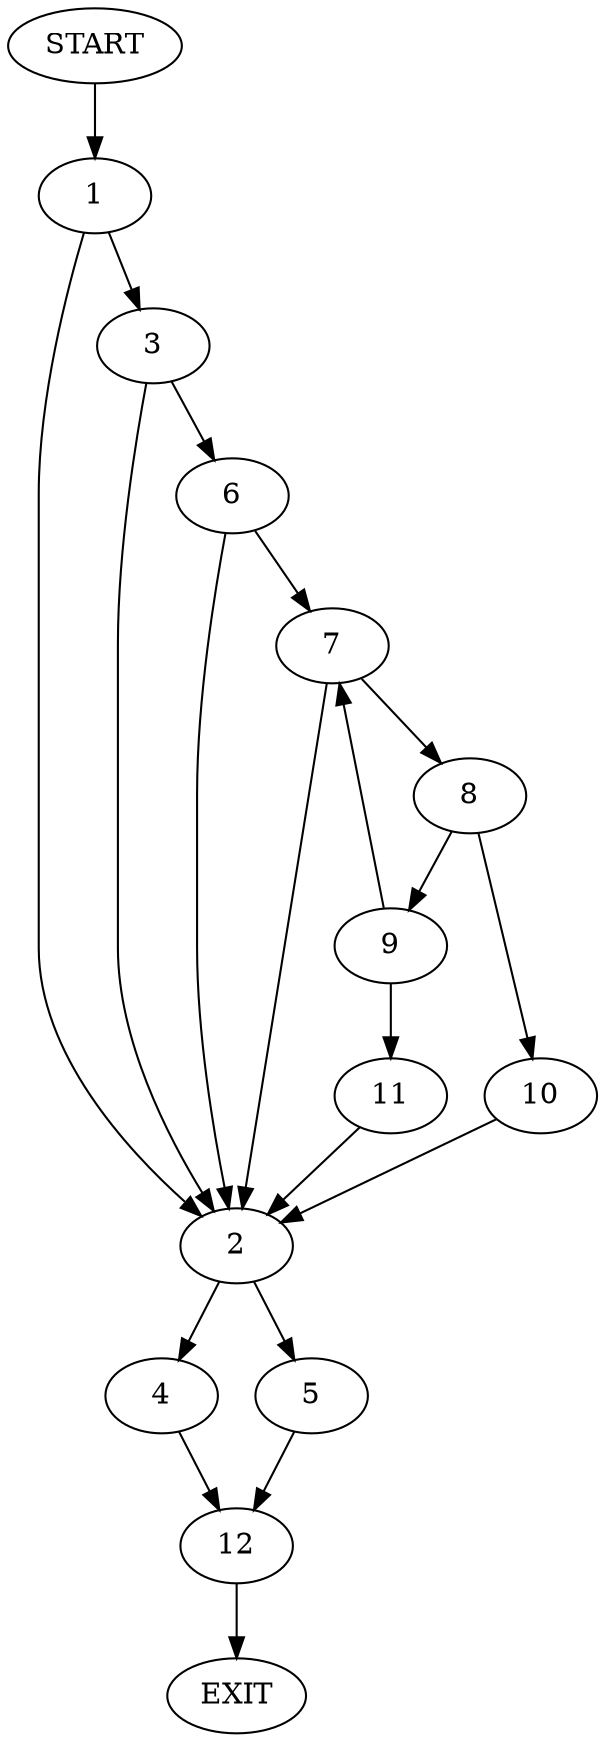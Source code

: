 digraph {
0 [label="START"]
13 [label="EXIT"]
0 -> 1
1 -> 2
1 -> 3
2 -> 4
2 -> 5
3 -> 6
3 -> 2
6 -> 2
6 -> 7
7 -> 8
7 -> 2
8 -> 9
8 -> 10
10 -> 2
9 -> 11
9 -> 7
11 -> 2
5 -> 12
4 -> 12
12 -> 13
}
